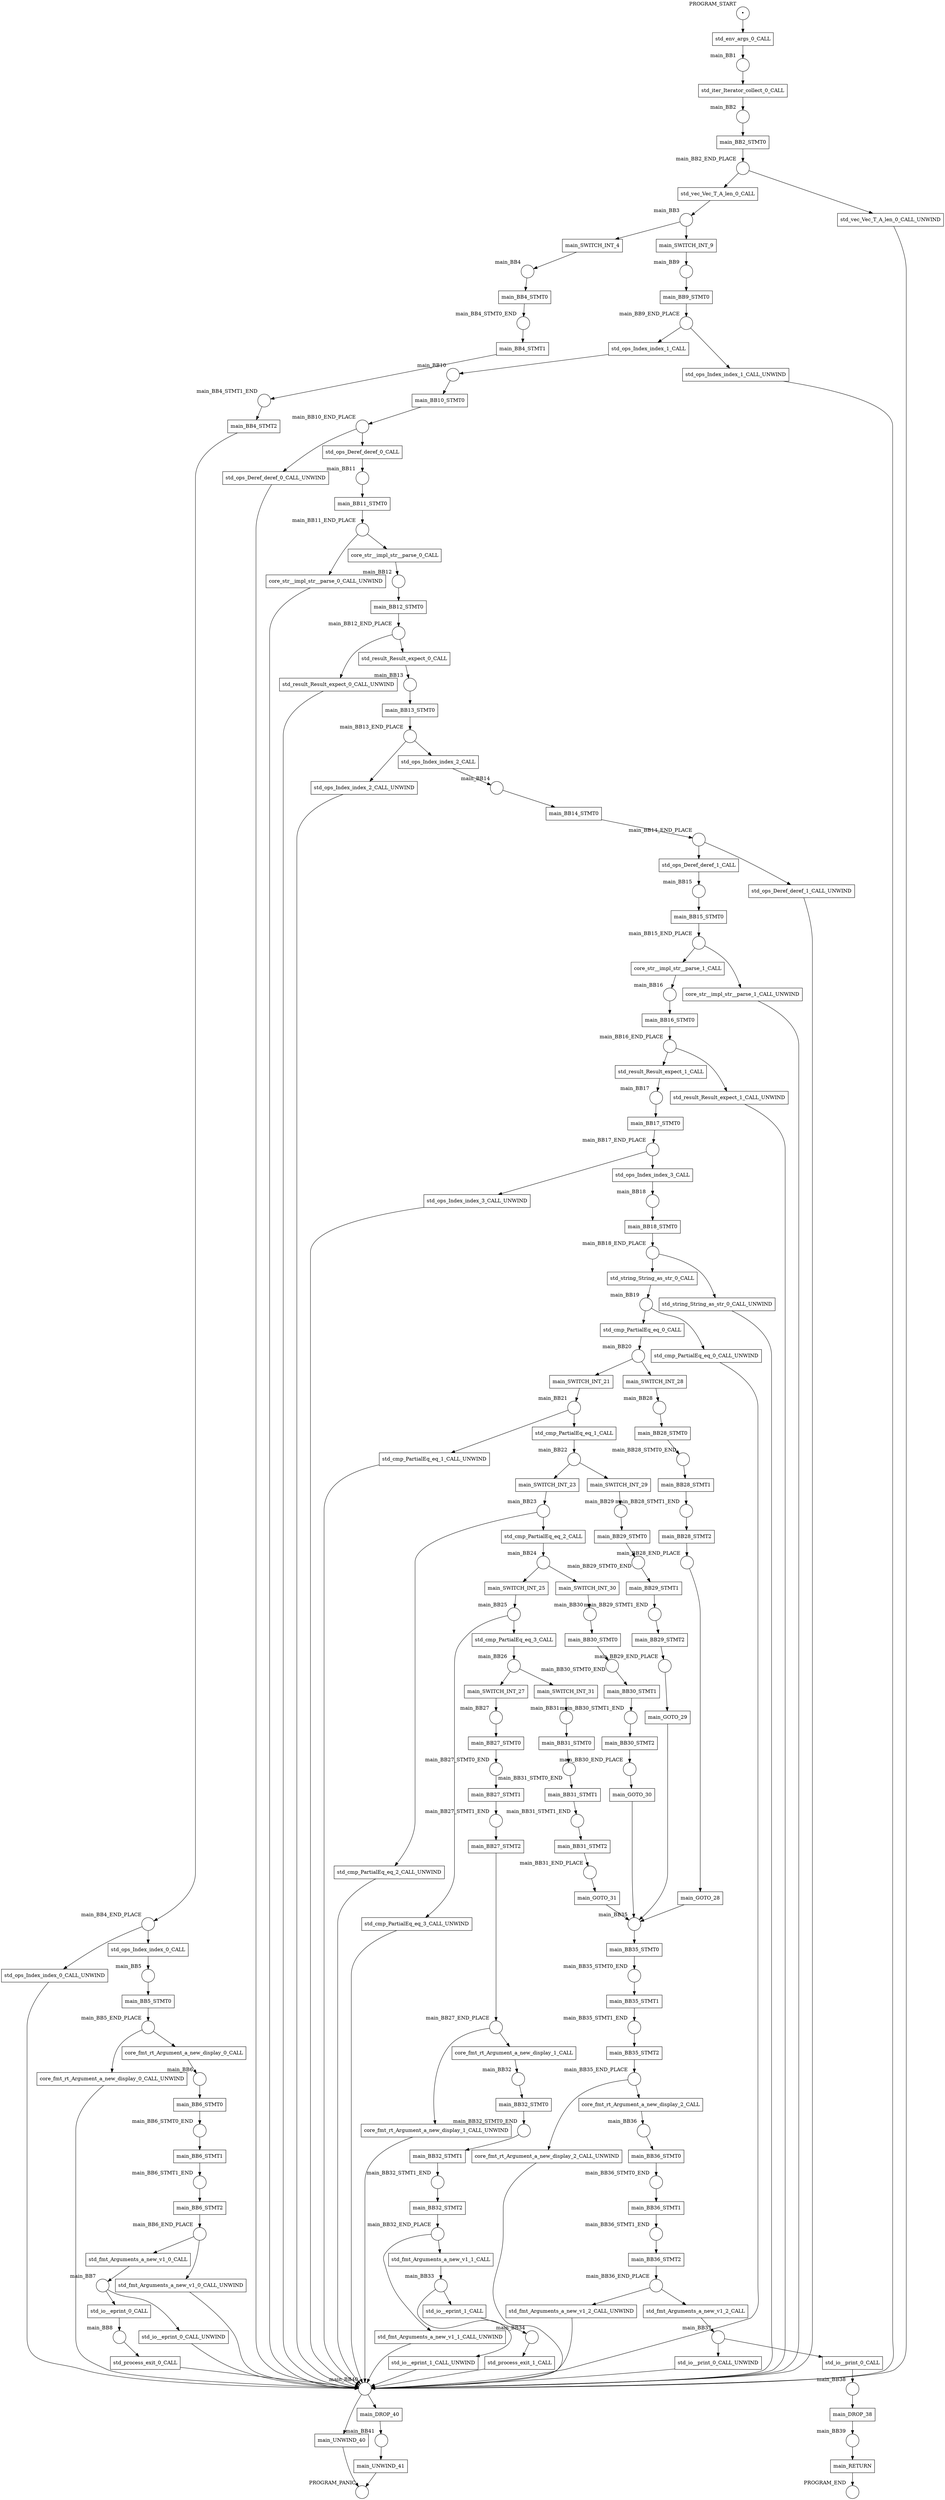 digraph petrinet {
    PROGRAM_END [shape="circle" xlabel="PROGRAM_END" label=""];
    PROGRAM_PANIC [shape="circle" xlabel="PROGRAM_PANIC" label=""];
    PROGRAM_START [shape="circle" xlabel="PROGRAM_START" label="•"];
    main_BB1 [shape="circle" xlabel="main_BB1" label=""];
    main_BB10 [shape="circle" xlabel="main_BB10" label=""];
    main_BB10_END_PLACE [shape="circle" xlabel="main_BB10_END_PLACE" label=""];
    main_BB11 [shape="circle" xlabel="main_BB11" label=""];
    main_BB11_END_PLACE [shape="circle" xlabel="main_BB11_END_PLACE" label=""];
    main_BB12 [shape="circle" xlabel="main_BB12" label=""];
    main_BB12_END_PLACE [shape="circle" xlabel="main_BB12_END_PLACE" label=""];
    main_BB13 [shape="circle" xlabel="main_BB13" label=""];
    main_BB13_END_PLACE [shape="circle" xlabel="main_BB13_END_PLACE" label=""];
    main_BB14 [shape="circle" xlabel="main_BB14" label=""];
    main_BB14_END_PLACE [shape="circle" xlabel="main_BB14_END_PLACE" label=""];
    main_BB15 [shape="circle" xlabel="main_BB15" label=""];
    main_BB15_END_PLACE [shape="circle" xlabel="main_BB15_END_PLACE" label=""];
    main_BB16 [shape="circle" xlabel="main_BB16" label=""];
    main_BB16_END_PLACE [shape="circle" xlabel="main_BB16_END_PLACE" label=""];
    main_BB17 [shape="circle" xlabel="main_BB17" label=""];
    main_BB17_END_PLACE [shape="circle" xlabel="main_BB17_END_PLACE" label=""];
    main_BB18 [shape="circle" xlabel="main_BB18" label=""];
    main_BB18_END_PLACE [shape="circle" xlabel="main_BB18_END_PLACE" label=""];
    main_BB19 [shape="circle" xlabel="main_BB19" label=""];
    main_BB2 [shape="circle" xlabel="main_BB2" label=""];
    main_BB20 [shape="circle" xlabel="main_BB20" label=""];
    main_BB21 [shape="circle" xlabel="main_BB21" label=""];
    main_BB22 [shape="circle" xlabel="main_BB22" label=""];
    main_BB23 [shape="circle" xlabel="main_BB23" label=""];
    main_BB24 [shape="circle" xlabel="main_BB24" label=""];
    main_BB25 [shape="circle" xlabel="main_BB25" label=""];
    main_BB26 [shape="circle" xlabel="main_BB26" label=""];
    main_BB27 [shape="circle" xlabel="main_BB27" label=""];
    main_BB27_END_PLACE [shape="circle" xlabel="main_BB27_END_PLACE" label=""];
    main_BB27_STMT0_END [shape="circle" xlabel="main_BB27_STMT0_END" label=""];
    main_BB27_STMT1_END [shape="circle" xlabel="main_BB27_STMT1_END" label=""];
    main_BB28 [shape="circle" xlabel="main_BB28" label=""];
    main_BB28_END_PLACE [shape="circle" xlabel="main_BB28_END_PLACE" label=""];
    main_BB28_STMT0_END [shape="circle" xlabel="main_BB28_STMT0_END" label=""];
    main_BB28_STMT1_END [shape="circle" xlabel="main_BB28_STMT1_END" label=""];
    main_BB29 [shape="circle" xlabel="main_BB29" label=""];
    main_BB29_END_PLACE [shape="circle" xlabel="main_BB29_END_PLACE" label=""];
    main_BB29_STMT0_END [shape="circle" xlabel="main_BB29_STMT0_END" label=""];
    main_BB29_STMT1_END [shape="circle" xlabel="main_BB29_STMT1_END" label=""];
    main_BB2_END_PLACE [shape="circle" xlabel="main_BB2_END_PLACE" label=""];
    main_BB3 [shape="circle" xlabel="main_BB3" label=""];
    main_BB30 [shape="circle" xlabel="main_BB30" label=""];
    main_BB30_END_PLACE [shape="circle" xlabel="main_BB30_END_PLACE" label=""];
    main_BB30_STMT0_END [shape="circle" xlabel="main_BB30_STMT0_END" label=""];
    main_BB30_STMT1_END [shape="circle" xlabel="main_BB30_STMT1_END" label=""];
    main_BB31 [shape="circle" xlabel="main_BB31" label=""];
    main_BB31_END_PLACE [shape="circle" xlabel="main_BB31_END_PLACE" label=""];
    main_BB31_STMT0_END [shape="circle" xlabel="main_BB31_STMT0_END" label=""];
    main_BB31_STMT1_END [shape="circle" xlabel="main_BB31_STMT1_END" label=""];
    main_BB32 [shape="circle" xlabel="main_BB32" label=""];
    main_BB32_END_PLACE [shape="circle" xlabel="main_BB32_END_PLACE" label=""];
    main_BB32_STMT0_END [shape="circle" xlabel="main_BB32_STMT0_END" label=""];
    main_BB32_STMT1_END [shape="circle" xlabel="main_BB32_STMT1_END" label=""];
    main_BB33 [shape="circle" xlabel="main_BB33" label=""];
    main_BB34 [shape="circle" xlabel="main_BB34" label=""];
    main_BB35 [shape="circle" xlabel="main_BB35" label=""];
    main_BB35_END_PLACE [shape="circle" xlabel="main_BB35_END_PLACE" label=""];
    main_BB35_STMT0_END [shape="circle" xlabel="main_BB35_STMT0_END" label=""];
    main_BB35_STMT1_END [shape="circle" xlabel="main_BB35_STMT1_END" label=""];
    main_BB36 [shape="circle" xlabel="main_BB36" label=""];
    main_BB36_END_PLACE [shape="circle" xlabel="main_BB36_END_PLACE" label=""];
    main_BB36_STMT0_END [shape="circle" xlabel="main_BB36_STMT0_END" label=""];
    main_BB36_STMT1_END [shape="circle" xlabel="main_BB36_STMT1_END" label=""];
    main_BB37 [shape="circle" xlabel="main_BB37" label=""];
    main_BB38 [shape="circle" xlabel="main_BB38" label=""];
    main_BB39 [shape="circle" xlabel="main_BB39" label=""];
    main_BB4 [shape="circle" xlabel="main_BB4" label=""];
    main_BB40 [shape="circle" xlabel="main_BB40" label=""];
    main_BB41 [shape="circle" xlabel="main_BB41" label=""];
    main_BB4_END_PLACE [shape="circle" xlabel="main_BB4_END_PLACE" label=""];
    main_BB4_STMT0_END [shape="circle" xlabel="main_BB4_STMT0_END" label=""];
    main_BB4_STMT1_END [shape="circle" xlabel="main_BB4_STMT1_END" label=""];
    main_BB5 [shape="circle" xlabel="main_BB5" label=""];
    main_BB5_END_PLACE [shape="circle" xlabel="main_BB5_END_PLACE" label=""];
    main_BB6 [shape="circle" xlabel="main_BB6" label=""];
    main_BB6_END_PLACE [shape="circle" xlabel="main_BB6_END_PLACE" label=""];
    main_BB6_STMT0_END [shape="circle" xlabel="main_BB6_STMT0_END" label=""];
    main_BB6_STMT1_END [shape="circle" xlabel="main_BB6_STMT1_END" label=""];
    main_BB7 [shape="circle" xlabel="main_BB7" label=""];
    main_BB8 [shape="circle" xlabel="main_BB8" label=""];
    main_BB9 [shape="circle" xlabel="main_BB9" label=""];
    main_BB9_END_PLACE [shape="circle" xlabel="main_BB9_END_PLACE" label=""];
    core_fmt_rt_Argument_a_new_display_0_CALL [shape="box" xlabel="" label="core_fmt_rt_Argument_a_new_display_0_CALL"];
    core_fmt_rt_Argument_a_new_display_0_CALL_UNWIND [shape="box" xlabel="" label="core_fmt_rt_Argument_a_new_display_0_CALL_UNWIND"];
    core_fmt_rt_Argument_a_new_display_1_CALL [shape="box" xlabel="" label="core_fmt_rt_Argument_a_new_display_1_CALL"];
    core_fmt_rt_Argument_a_new_display_1_CALL_UNWIND [shape="box" xlabel="" label="core_fmt_rt_Argument_a_new_display_1_CALL_UNWIND"];
    core_fmt_rt_Argument_a_new_display_2_CALL [shape="box" xlabel="" label="core_fmt_rt_Argument_a_new_display_2_CALL"];
    core_fmt_rt_Argument_a_new_display_2_CALL_UNWIND [shape="box" xlabel="" label="core_fmt_rt_Argument_a_new_display_2_CALL_UNWIND"];
    core_str__impl_str__parse_0_CALL [shape="box" xlabel="" label="core_str__impl_str__parse_0_CALL"];
    core_str__impl_str__parse_0_CALL_UNWIND [shape="box" xlabel="" label="core_str__impl_str__parse_0_CALL_UNWIND"];
    core_str__impl_str__parse_1_CALL [shape="box" xlabel="" label="core_str__impl_str__parse_1_CALL"];
    core_str__impl_str__parse_1_CALL_UNWIND [shape="box" xlabel="" label="core_str__impl_str__parse_1_CALL_UNWIND"];
    main_BB10_STMT0 [shape="box" xlabel="" label="main_BB10_STMT0"];
    main_BB11_STMT0 [shape="box" xlabel="" label="main_BB11_STMT0"];
    main_BB12_STMT0 [shape="box" xlabel="" label="main_BB12_STMT0"];
    main_BB13_STMT0 [shape="box" xlabel="" label="main_BB13_STMT0"];
    main_BB14_STMT0 [shape="box" xlabel="" label="main_BB14_STMT0"];
    main_BB15_STMT0 [shape="box" xlabel="" label="main_BB15_STMT0"];
    main_BB16_STMT0 [shape="box" xlabel="" label="main_BB16_STMT0"];
    main_BB17_STMT0 [shape="box" xlabel="" label="main_BB17_STMT0"];
    main_BB18_STMT0 [shape="box" xlabel="" label="main_BB18_STMT0"];
    main_BB27_STMT0 [shape="box" xlabel="" label="main_BB27_STMT0"];
    main_BB27_STMT1 [shape="box" xlabel="" label="main_BB27_STMT1"];
    main_BB27_STMT2 [shape="box" xlabel="" label="main_BB27_STMT2"];
    main_BB28_STMT0 [shape="box" xlabel="" label="main_BB28_STMT0"];
    main_BB28_STMT1 [shape="box" xlabel="" label="main_BB28_STMT1"];
    main_BB28_STMT2 [shape="box" xlabel="" label="main_BB28_STMT2"];
    main_BB29_STMT0 [shape="box" xlabel="" label="main_BB29_STMT0"];
    main_BB29_STMT1 [shape="box" xlabel="" label="main_BB29_STMT1"];
    main_BB29_STMT2 [shape="box" xlabel="" label="main_BB29_STMT2"];
    main_BB2_STMT0 [shape="box" xlabel="" label="main_BB2_STMT0"];
    main_BB30_STMT0 [shape="box" xlabel="" label="main_BB30_STMT0"];
    main_BB30_STMT1 [shape="box" xlabel="" label="main_BB30_STMT1"];
    main_BB30_STMT2 [shape="box" xlabel="" label="main_BB30_STMT2"];
    main_BB31_STMT0 [shape="box" xlabel="" label="main_BB31_STMT0"];
    main_BB31_STMT1 [shape="box" xlabel="" label="main_BB31_STMT1"];
    main_BB31_STMT2 [shape="box" xlabel="" label="main_BB31_STMT2"];
    main_BB32_STMT0 [shape="box" xlabel="" label="main_BB32_STMT0"];
    main_BB32_STMT1 [shape="box" xlabel="" label="main_BB32_STMT1"];
    main_BB32_STMT2 [shape="box" xlabel="" label="main_BB32_STMT2"];
    main_BB35_STMT0 [shape="box" xlabel="" label="main_BB35_STMT0"];
    main_BB35_STMT1 [shape="box" xlabel="" label="main_BB35_STMT1"];
    main_BB35_STMT2 [shape="box" xlabel="" label="main_BB35_STMT2"];
    main_BB36_STMT0 [shape="box" xlabel="" label="main_BB36_STMT0"];
    main_BB36_STMT1 [shape="box" xlabel="" label="main_BB36_STMT1"];
    main_BB36_STMT2 [shape="box" xlabel="" label="main_BB36_STMT2"];
    main_BB4_STMT0 [shape="box" xlabel="" label="main_BB4_STMT0"];
    main_BB4_STMT1 [shape="box" xlabel="" label="main_BB4_STMT1"];
    main_BB4_STMT2 [shape="box" xlabel="" label="main_BB4_STMT2"];
    main_BB5_STMT0 [shape="box" xlabel="" label="main_BB5_STMT0"];
    main_BB6_STMT0 [shape="box" xlabel="" label="main_BB6_STMT0"];
    main_BB6_STMT1 [shape="box" xlabel="" label="main_BB6_STMT1"];
    main_BB6_STMT2 [shape="box" xlabel="" label="main_BB6_STMT2"];
    main_BB9_STMT0 [shape="box" xlabel="" label="main_BB9_STMT0"];
    main_DROP_38 [shape="box" xlabel="" label="main_DROP_38"];
    main_DROP_40 [shape="box" xlabel="" label="main_DROP_40"];
    main_GOTO_28 [shape="box" xlabel="" label="main_GOTO_28"];
    main_GOTO_29 [shape="box" xlabel="" label="main_GOTO_29"];
    main_GOTO_30 [shape="box" xlabel="" label="main_GOTO_30"];
    main_GOTO_31 [shape="box" xlabel="" label="main_GOTO_31"];
    main_RETURN [shape="box" xlabel="" label="main_RETURN"];
    main_SWITCH_INT_21 [shape="box" xlabel="" label="main_SWITCH_INT_21"];
    main_SWITCH_INT_23 [shape="box" xlabel="" label="main_SWITCH_INT_23"];
    main_SWITCH_INT_25 [shape="box" xlabel="" label="main_SWITCH_INT_25"];
    main_SWITCH_INT_27 [shape="box" xlabel="" label="main_SWITCH_INT_27"];
    main_SWITCH_INT_28 [shape="box" xlabel="" label="main_SWITCH_INT_28"];
    main_SWITCH_INT_29 [shape="box" xlabel="" label="main_SWITCH_INT_29"];
    main_SWITCH_INT_30 [shape="box" xlabel="" label="main_SWITCH_INT_30"];
    main_SWITCH_INT_31 [shape="box" xlabel="" label="main_SWITCH_INT_31"];
    main_SWITCH_INT_4 [shape="box" xlabel="" label="main_SWITCH_INT_4"];
    main_SWITCH_INT_9 [shape="box" xlabel="" label="main_SWITCH_INT_9"];
    main_UNWIND_40 [shape="box" xlabel="" label="main_UNWIND_40"];
    main_UNWIND_41 [shape="box" xlabel="" label="main_UNWIND_41"];
    std_cmp_PartialEq_eq_0_CALL [shape="box" xlabel="" label="std_cmp_PartialEq_eq_0_CALL"];
    std_cmp_PartialEq_eq_0_CALL_UNWIND [shape="box" xlabel="" label="std_cmp_PartialEq_eq_0_CALL_UNWIND"];
    std_cmp_PartialEq_eq_1_CALL [shape="box" xlabel="" label="std_cmp_PartialEq_eq_1_CALL"];
    std_cmp_PartialEq_eq_1_CALL_UNWIND [shape="box" xlabel="" label="std_cmp_PartialEq_eq_1_CALL_UNWIND"];
    std_cmp_PartialEq_eq_2_CALL [shape="box" xlabel="" label="std_cmp_PartialEq_eq_2_CALL"];
    std_cmp_PartialEq_eq_2_CALL_UNWIND [shape="box" xlabel="" label="std_cmp_PartialEq_eq_2_CALL_UNWIND"];
    std_cmp_PartialEq_eq_3_CALL [shape="box" xlabel="" label="std_cmp_PartialEq_eq_3_CALL"];
    std_cmp_PartialEq_eq_3_CALL_UNWIND [shape="box" xlabel="" label="std_cmp_PartialEq_eq_3_CALL_UNWIND"];
    std_env_args_0_CALL [shape="box" xlabel="" label="std_env_args_0_CALL"];
    std_fmt_Arguments_a_new_v1_0_CALL [shape="box" xlabel="" label="std_fmt_Arguments_a_new_v1_0_CALL"];
    std_fmt_Arguments_a_new_v1_0_CALL_UNWIND [shape="box" xlabel="" label="std_fmt_Arguments_a_new_v1_0_CALL_UNWIND"];
    std_fmt_Arguments_a_new_v1_1_CALL [shape="box" xlabel="" label="std_fmt_Arguments_a_new_v1_1_CALL"];
    std_fmt_Arguments_a_new_v1_1_CALL_UNWIND [shape="box" xlabel="" label="std_fmt_Arguments_a_new_v1_1_CALL_UNWIND"];
    std_fmt_Arguments_a_new_v1_2_CALL [shape="box" xlabel="" label="std_fmt_Arguments_a_new_v1_2_CALL"];
    std_fmt_Arguments_a_new_v1_2_CALL_UNWIND [shape="box" xlabel="" label="std_fmt_Arguments_a_new_v1_2_CALL_UNWIND"];
    std_io__eprint_0_CALL [shape="box" xlabel="" label="std_io__eprint_0_CALL"];
    std_io__eprint_0_CALL_UNWIND [shape="box" xlabel="" label="std_io__eprint_0_CALL_UNWIND"];
    std_io__eprint_1_CALL [shape="box" xlabel="" label="std_io__eprint_1_CALL"];
    std_io__eprint_1_CALL_UNWIND [shape="box" xlabel="" label="std_io__eprint_1_CALL_UNWIND"];
    std_io__print_0_CALL [shape="box" xlabel="" label="std_io__print_0_CALL"];
    std_io__print_0_CALL_UNWIND [shape="box" xlabel="" label="std_io__print_0_CALL_UNWIND"];
    std_iter_Iterator_collect_0_CALL [shape="box" xlabel="" label="std_iter_Iterator_collect_0_CALL"];
    std_ops_Deref_deref_0_CALL [shape="box" xlabel="" label="std_ops_Deref_deref_0_CALL"];
    std_ops_Deref_deref_0_CALL_UNWIND [shape="box" xlabel="" label="std_ops_Deref_deref_0_CALL_UNWIND"];
    std_ops_Deref_deref_1_CALL [shape="box" xlabel="" label="std_ops_Deref_deref_1_CALL"];
    std_ops_Deref_deref_1_CALL_UNWIND [shape="box" xlabel="" label="std_ops_Deref_deref_1_CALL_UNWIND"];
    std_ops_Index_index_0_CALL [shape="box" xlabel="" label="std_ops_Index_index_0_CALL"];
    std_ops_Index_index_0_CALL_UNWIND [shape="box" xlabel="" label="std_ops_Index_index_0_CALL_UNWIND"];
    std_ops_Index_index_1_CALL [shape="box" xlabel="" label="std_ops_Index_index_1_CALL"];
    std_ops_Index_index_1_CALL_UNWIND [shape="box" xlabel="" label="std_ops_Index_index_1_CALL_UNWIND"];
    std_ops_Index_index_2_CALL [shape="box" xlabel="" label="std_ops_Index_index_2_CALL"];
    std_ops_Index_index_2_CALL_UNWIND [shape="box" xlabel="" label="std_ops_Index_index_2_CALL_UNWIND"];
    std_ops_Index_index_3_CALL [shape="box" xlabel="" label="std_ops_Index_index_3_CALL"];
    std_ops_Index_index_3_CALL_UNWIND [shape="box" xlabel="" label="std_ops_Index_index_3_CALL_UNWIND"];
    std_process_exit_0_CALL [shape="box" xlabel="" label="std_process_exit_0_CALL"];
    std_process_exit_1_CALL [shape="box" xlabel="" label="std_process_exit_1_CALL"];
    std_result_Result_expect_0_CALL [shape="box" xlabel="" label="std_result_Result_expect_0_CALL"];
    std_result_Result_expect_0_CALL_UNWIND [shape="box" xlabel="" label="std_result_Result_expect_0_CALL_UNWIND"];
    std_result_Result_expect_1_CALL [shape="box" xlabel="" label="std_result_Result_expect_1_CALL"];
    std_result_Result_expect_1_CALL_UNWIND [shape="box" xlabel="" label="std_result_Result_expect_1_CALL_UNWIND"];
    std_string_String_as_str_0_CALL [shape="box" xlabel="" label="std_string_String_as_str_0_CALL"];
    std_string_String_as_str_0_CALL_UNWIND [shape="box" xlabel="" label="std_string_String_as_str_0_CALL_UNWIND"];
    std_vec_Vec_T_A_len_0_CALL [shape="box" xlabel="" label="std_vec_Vec_T_A_len_0_CALL"];
    std_vec_Vec_T_A_len_0_CALL_UNWIND [shape="box" xlabel="" label="std_vec_Vec_T_A_len_0_CALL_UNWIND"];
    PROGRAM_START -> std_env_args_0_CALL;
    main_BB1 -> std_iter_Iterator_collect_0_CALL;
    main_BB10 -> main_BB10_STMT0;
    main_BB10_END_PLACE -> std_ops_Deref_deref_0_CALL;
    main_BB10_END_PLACE -> std_ops_Deref_deref_0_CALL_UNWIND;
    main_BB11 -> main_BB11_STMT0;
    main_BB11_END_PLACE -> core_str__impl_str__parse_0_CALL;
    main_BB11_END_PLACE -> core_str__impl_str__parse_0_CALL_UNWIND;
    main_BB12 -> main_BB12_STMT0;
    main_BB12_END_PLACE -> std_result_Result_expect_0_CALL;
    main_BB12_END_PLACE -> std_result_Result_expect_0_CALL_UNWIND;
    main_BB13 -> main_BB13_STMT0;
    main_BB13_END_PLACE -> std_ops_Index_index_2_CALL;
    main_BB13_END_PLACE -> std_ops_Index_index_2_CALL_UNWIND;
    main_BB14 -> main_BB14_STMT0;
    main_BB14_END_PLACE -> std_ops_Deref_deref_1_CALL;
    main_BB14_END_PLACE -> std_ops_Deref_deref_1_CALL_UNWIND;
    main_BB15 -> main_BB15_STMT0;
    main_BB15_END_PLACE -> core_str__impl_str__parse_1_CALL;
    main_BB15_END_PLACE -> core_str__impl_str__parse_1_CALL_UNWIND;
    main_BB16 -> main_BB16_STMT0;
    main_BB16_END_PLACE -> std_result_Result_expect_1_CALL;
    main_BB16_END_PLACE -> std_result_Result_expect_1_CALL_UNWIND;
    main_BB17 -> main_BB17_STMT0;
    main_BB17_END_PLACE -> std_ops_Index_index_3_CALL;
    main_BB17_END_PLACE -> std_ops_Index_index_3_CALL_UNWIND;
    main_BB18 -> main_BB18_STMT0;
    main_BB18_END_PLACE -> std_string_String_as_str_0_CALL;
    main_BB18_END_PLACE -> std_string_String_as_str_0_CALL_UNWIND;
    main_BB19 -> std_cmp_PartialEq_eq_0_CALL;
    main_BB19 -> std_cmp_PartialEq_eq_0_CALL_UNWIND;
    main_BB2 -> main_BB2_STMT0;
    main_BB20 -> main_SWITCH_INT_21;
    main_BB20 -> main_SWITCH_INT_28;
    main_BB21 -> std_cmp_PartialEq_eq_1_CALL;
    main_BB21 -> std_cmp_PartialEq_eq_1_CALL_UNWIND;
    main_BB22 -> main_SWITCH_INT_23;
    main_BB22 -> main_SWITCH_INT_29;
    main_BB23 -> std_cmp_PartialEq_eq_2_CALL;
    main_BB23 -> std_cmp_PartialEq_eq_2_CALL_UNWIND;
    main_BB24 -> main_SWITCH_INT_25;
    main_BB24 -> main_SWITCH_INT_30;
    main_BB25 -> std_cmp_PartialEq_eq_3_CALL;
    main_BB25 -> std_cmp_PartialEq_eq_3_CALL_UNWIND;
    main_BB26 -> main_SWITCH_INT_27;
    main_BB26 -> main_SWITCH_INT_31;
    main_BB27 -> main_BB27_STMT0;
    main_BB27_END_PLACE -> core_fmt_rt_Argument_a_new_display_1_CALL;
    main_BB27_END_PLACE -> core_fmt_rt_Argument_a_new_display_1_CALL_UNWIND;
    main_BB27_STMT0_END -> main_BB27_STMT1;
    main_BB27_STMT1_END -> main_BB27_STMT2;
    main_BB28 -> main_BB28_STMT0;
    main_BB28_END_PLACE -> main_GOTO_28;
    main_BB28_STMT0_END -> main_BB28_STMT1;
    main_BB28_STMT1_END -> main_BB28_STMT2;
    main_BB29 -> main_BB29_STMT0;
    main_BB29_END_PLACE -> main_GOTO_29;
    main_BB29_STMT0_END -> main_BB29_STMT1;
    main_BB29_STMT1_END -> main_BB29_STMT2;
    main_BB2_END_PLACE -> std_vec_Vec_T_A_len_0_CALL;
    main_BB2_END_PLACE -> std_vec_Vec_T_A_len_0_CALL_UNWIND;
    main_BB3 -> main_SWITCH_INT_4;
    main_BB3 -> main_SWITCH_INT_9;
    main_BB30 -> main_BB30_STMT0;
    main_BB30_END_PLACE -> main_GOTO_30;
    main_BB30_STMT0_END -> main_BB30_STMT1;
    main_BB30_STMT1_END -> main_BB30_STMT2;
    main_BB31 -> main_BB31_STMT0;
    main_BB31_END_PLACE -> main_GOTO_31;
    main_BB31_STMT0_END -> main_BB31_STMT1;
    main_BB31_STMT1_END -> main_BB31_STMT2;
    main_BB32 -> main_BB32_STMT0;
    main_BB32_END_PLACE -> std_fmt_Arguments_a_new_v1_1_CALL;
    main_BB32_END_PLACE -> std_fmt_Arguments_a_new_v1_1_CALL_UNWIND;
    main_BB32_STMT0_END -> main_BB32_STMT1;
    main_BB32_STMT1_END -> main_BB32_STMT2;
    main_BB33 -> std_io__eprint_1_CALL;
    main_BB33 -> std_io__eprint_1_CALL_UNWIND;
    main_BB34 -> std_process_exit_1_CALL;
    main_BB35 -> main_BB35_STMT0;
    main_BB35_END_PLACE -> core_fmt_rt_Argument_a_new_display_2_CALL;
    main_BB35_END_PLACE -> core_fmt_rt_Argument_a_new_display_2_CALL_UNWIND;
    main_BB35_STMT0_END -> main_BB35_STMT1;
    main_BB35_STMT1_END -> main_BB35_STMT2;
    main_BB36 -> main_BB36_STMT0;
    main_BB36_END_PLACE -> std_fmt_Arguments_a_new_v1_2_CALL;
    main_BB36_END_PLACE -> std_fmt_Arguments_a_new_v1_2_CALL_UNWIND;
    main_BB36_STMT0_END -> main_BB36_STMT1;
    main_BB36_STMT1_END -> main_BB36_STMT2;
    main_BB37 -> std_io__print_0_CALL;
    main_BB37 -> std_io__print_0_CALL_UNWIND;
    main_BB38 -> main_DROP_38;
    main_BB39 -> main_RETURN;
    main_BB4 -> main_BB4_STMT0;
    main_BB40 -> main_DROP_40;
    main_BB40 -> main_UNWIND_40;
    main_BB41 -> main_UNWIND_41;
    main_BB4_END_PLACE -> std_ops_Index_index_0_CALL;
    main_BB4_END_PLACE -> std_ops_Index_index_0_CALL_UNWIND;
    main_BB4_STMT0_END -> main_BB4_STMT1;
    main_BB4_STMT1_END -> main_BB4_STMT2;
    main_BB5 -> main_BB5_STMT0;
    main_BB5_END_PLACE -> core_fmt_rt_Argument_a_new_display_0_CALL;
    main_BB5_END_PLACE -> core_fmt_rt_Argument_a_new_display_0_CALL_UNWIND;
    main_BB6 -> main_BB6_STMT0;
    main_BB6_END_PLACE -> std_fmt_Arguments_a_new_v1_0_CALL;
    main_BB6_END_PLACE -> std_fmt_Arguments_a_new_v1_0_CALL_UNWIND;
    main_BB6_STMT0_END -> main_BB6_STMT1;
    main_BB6_STMT1_END -> main_BB6_STMT2;
    main_BB7 -> std_io__eprint_0_CALL;
    main_BB7 -> std_io__eprint_0_CALL_UNWIND;
    main_BB8 -> std_process_exit_0_CALL;
    main_BB9 -> main_BB9_STMT0;
    main_BB9_END_PLACE -> std_ops_Index_index_1_CALL;
    main_BB9_END_PLACE -> std_ops_Index_index_1_CALL_UNWIND;
    core_fmt_rt_Argument_a_new_display_0_CALL -> main_BB6;
    core_fmt_rt_Argument_a_new_display_0_CALL_UNWIND -> main_BB40;
    core_fmt_rt_Argument_a_new_display_1_CALL -> main_BB32;
    core_fmt_rt_Argument_a_new_display_1_CALL_UNWIND -> main_BB40;
    core_fmt_rt_Argument_a_new_display_2_CALL -> main_BB36;
    core_fmt_rt_Argument_a_new_display_2_CALL_UNWIND -> main_BB40;
    core_str__impl_str__parse_0_CALL -> main_BB12;
    core_str__impl_str__parse_0_CALL_UNWIND -> main_BB40;
    core_str__impl_str__parse_1_CALL -> main_BB16;
    core_str__impl_str__parse_1_CALL_UNWIND -> main_BB40;
    main_BB10_STMT0 -> main_BB10_END_PLACE;
    main_BB11_STMT0 -> main_BB11_END_PLACE;
    main_BB12_STMT0 -> main_BB12_END_PLACE;
    main_BB13_STMT0 -> main_BB13_END_PLACE;
    main_BB14_STMT0 -> main_BB14_END_PLACE;
    main_BB15_STMT0 -> main_BB15_END_PLACE;
    main_BB16_STMT0 -> main_BB16_END_PLACE;
    main_BB17_STMT0 -> main_BB17_END_PLACE;
    main_BB18_STMT0 -> main_BB18_END_PLACE;
    main_BB27_STMT0 -> main_BB27_STMT0_END;
    main_BB27_STMT1 -> main_BB27_STMT1_END;
    main_BB27_STMT2 -> main_BB27_END_PLACE;
    main_BB28_STMT0 -> main_BB28_STMT0_END;
    main_BB28_STMT1 -> main_BB28_STMT1_END;
    main_BB28_STMT2 -> main_BB28_END_PLACE;
    main_BB29_STMT0 -> main_BB29_STMT0_END;
    main_BB29_STMT1 -> main_BB29_STMT1_END;
    main_BB29_STMT2 -> main_BB29_END_PLACE;
    main_BB2_STMT0 -> main_BB2_END_PLACE;
    main_BB30_STMT0 -> main_BB30_STMT0_END;
    main_BB30_STMT1 -> main_BB30_STMT1_END;
    main_BB30_STMT2 -> main_BB30_END_PLACE;
    main_BB31_STMT0 -> main_BB31_STMT0_END;
    main_BB31_STMT1 -> main_BB31_STMT1_END;
    main_BB31_STMT2 -> main_BB31_END_PLACE;
    main_BB32_STMT0 -> main_BB32_STMT0_END;
    main_BB32_STMT1 -> main_BB32_STMT1_END;
    main_BB32_STMT2 -> main_BB32_END_PLACE;
    main_BB35_STMT0 -> main_BB35_STMT0_END;
    main_BB35_STMT1 -> main_BB35_STMT1_END;
    main_BB35_STMT2 -> main_BB35_END_PLACE;
    main_BB36_STMT0 -> main_BB36_STMT0_END;
    main_BB36_STMT1 -> main_BB36_STMT1_END;
    main_BB36_STMT2 -> main_BB36_END_PLACE;
    main_BB4_STMT0 -> main_BB4_STMT0_END;
    main_BB4_STMT1 -> main_BB4_STMT1_END;
    main_BB4_STMT2 -> main_BB4_END_PLACE;
    main_BB5_STMT0 -> main_BB5_END_PLACE;
    main_BB6_STMT0 -> main_BB6_STMT0_END;
    main_BB6_STMT1 -> main_BB6_STMT1_END;
    main_BB6_STMT2 -> main_BB6_END_PLACE;
    main_BB9_STMT0 -> main_BB9_END_PLACE;
    main_DROP_38 -> main_BB39;
    main_DROP_40 -> main_BB41;
    main_GOTO_28 -> main_BB35;
    main_GOTO_29 -> main_BB35;
    main_GOTO_30 -> main_BB35;
    main_GOTO_31 -> main_BB35;
    main_RETURN -> PROGRAM_END;
    main_SWITCH_INT_21 -> main_BB21;
    main_SWITCH_INT_23 -> main_BB23;
    main_SWITCH_INT_25 -> main_BB25;
    main_SWITCH_INT_27 -> main_BB27;
    main_SWITCH_INT_28 -> main_BB28;
    main_SWITCH_INT_29 -> main_BB29;
    main_SWITCH_INT_30 -> main_BB30;
    main_SWITCH_INT_31 -> main_BB31;
    main_SWITCH_INT_4 -> main_BB4;
    main_SWITCH_INT_9 -> main_BB9;
    main_UNWIND_40 -> PROGRAM_PANIC;
    main_UNWIND_41 -> PROGRAM_PANIC;
    std_cmp_PartialEq_eq_0_CALL -> main_BB20;
    std_cmp_PartialEq_eq_0_CALL_UNWIND -> main_BB40;
    std_cmp_PartialEq_eq_1_CALL -> main_BB22;
    std_cmp_PartialEq_eq_1_CALL_UNWIND -> main_BB40;
    std_cmp_PartialEq_eq_2_CALL -> main_BB24;
    std_cmp_PartialEq_eq_2_CALL_UNWIND -> main_BB40;
    std_cmp_PartialEq_eq_3_CALL -> main_BB26;
    std_cmp_PartialEq_eq_3_CALL_UNWIND -> main_BB40;
    std_env_args_0_CALL -> main_BB1;
    std_fmt_Arguments_a_new_v1_0_CALL -> main_BB7;
    std_fmt_Arguments_a_new_v1_0_CALL_UNWIND -> main_BB40;
    std_fmt_Arguments_a_new_v1_1_CALL -> main_BB33;
    std_fmt_Arguments_a_new_v1_1_CALL_UNWIND -> main_BB40;
    std_fmt_Arguments_a_new_v1_2_CALL -> main_BB37;
    std_fmt_Arguments_a_new_v1_2_CALL_UNWIND -> main_BB40;
    std_io__eprint_0_CALL -> main_BB8;
    std_io__eprint_0_CALL_UNWIND -> main_BB40;
    std_io__eprint_1_CALL -> main_BB34;
    std_io__eprint_1_CALL_UNWIND -> main_BB40;
    std_io__print_0_CALL -> main_BB38;
    std_io__print_0_CALL_UNWIND -> main_BB40;
    std_iter_Iterator_collect_0_CALL -> main_BB2;
    std_ops_Deref_deref_0_CALL -> main_BB11;
    std_ops_Deref_deref_0_CALL_UNWIND -> main_BB40;
    std_ops_Deref_deref_1_CALL -> main_BB15;
    std_ops_Deref_deref_1_CALL_UNWIND -> main_BB40;
    std_ops_Index_index_0_CALL -> main_BB5;
    std_ops_Index_index_0_CALL_UNWIND -> main_BB40;
    std_ops_Index_index_1_CALL -> main_BB10;
    std_ops_Index_index_1_CALL_UNWIND -> main_BB40;
    std_ops_Index_index_2_CALL -> main_BB14;
    std_ops_Index_index_2_CALL_UNWIND -> main_BB40;
    std_ops_Index_index_3_CALL -> main_BB18;
    std_ops_Index_index_3_CALL_UNWIND -> main_BB40;
    std_process_exit_0_CALL -> main_BB40;
    std_process_exit_1_CALL -> main_BB40;
    std_result_Result_expect_0_CALL -> main_BB13;
    std_result_Result_expect_0_CALL_UNWIND -> main_BB40;
    std_result_Result_expect_1_CALL -> main_BB17;
    std_result_Result_expect_1_CALL_UNWIND -> main_BB40;
    std_string_String_as_str_0_CALL -> main_BB19;
    std_string_String_as_str_0_CALL_UNWIND -> main_BB40;
    std_vec_Vec_T_A_len_0_CALL -> main_BB3;
    std_vec_Vec_T_A_len_0_CALL_UNWIND -> main_BB40;
}
